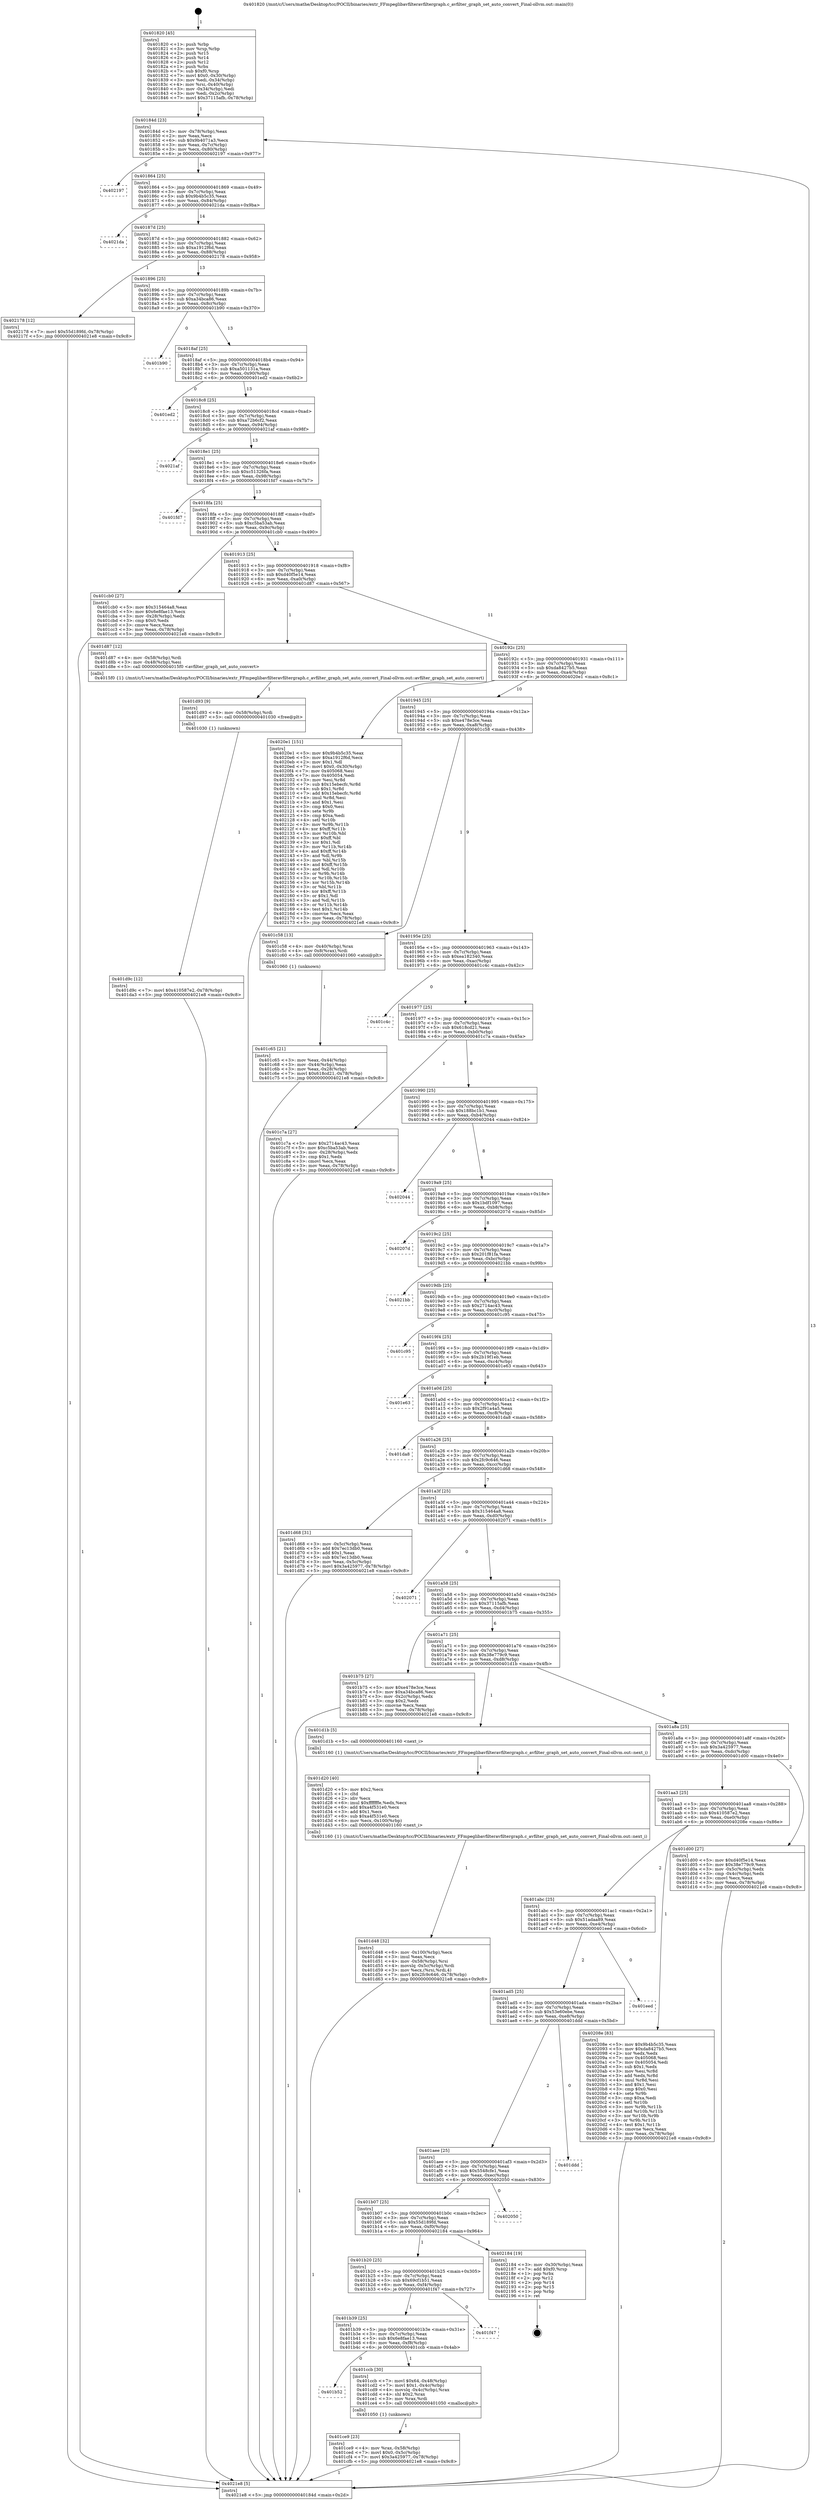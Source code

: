 digraph "0x401820" {
  label = "0x401820 (/mnt/c/Users/mathe/Desktop/tcc/POCII/binaries/extr_FFmpeglibavfilteravfiltergraph.c_avfilter_graph_set_auto_convert_Final-ollvm.out::main(0))"
  labelloc = "t"
  node[shape=record]

  Entry [label="",width=0.3,height=0.3,shape=circle,fillcolor=black,style=filled]
  "0x40184d" [label="{
     0x40184d [23]\l
     | [instrs]\l
     &nbsp;&nbsp;0x40184d \<+3\>: mov -0x78(%rbp),%eax\l
     &nbsp;&nbsp;0x401850 \<+2\>: mov %eax,%ecx\l
     &nbsp;&nbsp;0x401852 \<+6\>: sub $0x9b4071a3,%ecx\l
     &nbsp;&nbsp;0x401858 \<+3\>: mov %eax,-0x7c(%rbp)\l
     &nbsp;&nbsp;0x40185b \<+3\>: mov %ecx,-0x80(%rbp)\l
     &nbsp;&nbsp;0x40185e \<+6\>: je 0000000000402197 \<main+0x977\>\l
  }"]
  "0x402197" [label="{
     0x402197\l
  }", style=dashed]
  "0x401864" [label="{
     0x401864 [25]\l
     | [instrs]\l
     &nbsp;&nbsp;0x401864 \<+5\>: jmp 0000000000401869 \<main+0x49\>\l
     &nbsp;&nbsp;0x401869 \<+3\>: mov -0x7c(%rbp),%eax\l
     &nbsp;&nbsp;0x40186c \<+5\>: sub $0x9b4b5c35,%eax\l
     &nbsp;&nbsp;0x401871 \<+6\>: mov %eax,-0x84(%rbp)\l
     &nbsp;&nbsp;0x401877 \<+6\>: je 00000000004021da \<main+0x9ba\>\l
  }"]
  Exit [label="",width=0.3,height=0.3,shape=circle,fillcolor=black,style=filled,peripheries=2]
  "0x4021da" [label="{
     0x4021da\l
  }", style=dashed]
  "0x40187d" [label="{
     0x40187d [25]\l
     | [instrs]\l
     &nbsp;&nbsp;0x40187d \<+5\>: jmp 0000000000401882 \<main+0x62\>\l
     &nbsp;&nbsp;0x401882 \<+3\>: mov -0x7c(%rbp),%eax\l
     &nbsp;&nbsp;0x401885 \<+5\>: sub $0xa1912f6d,%eax\l
     &nbsp;&nbsp;0x40188a \<+6\>: mov %eax,-0x88(%rbp)\l
     &nbsp;&nbsp;0x401890 \<+6\>: je 0000000000402178 \<main+0x958\>\l
  }"]
  "0x401d9c" [label="{
     0x401d9c [12]\l
     | [instrs]\l
     &nbsp;&nbsp;0x401d9c \<+7\>: movl $0x410587e2,-0x78(%rbp)\l
     &nbsp;&nbsp;0x401da3 \<+5\>: jmp 00000000004021e8 \<main+0x9c8\>\l
  }"]
  "0x402178" [label="{
     0x402178 [12]\l
     | [instrs]\l
     &nbsp;&nbsp;0x402178 \<+7\>: movl $0x55d189fd,-0x78(%rbp)\l
     &nbsp;&nbsp;0x40217f \<+5\>: jmp 00000000004021e8 \<main+0x9c8\>\l
  }"]
  "0x401896" [label="{
     0x401896 [25]\l
     | [instrs]\l
     &nbsp;&nbsp;0x401896 \<+5\>: jmp 000000000040189b \<main+0x7b\>\l
     &nbsp;&nbsp;0x40189b \<+3\>: mov -0x7c(%rbp),%eax\l
     &nbsp;&nbsp;0x40189e \<+5\>: sub $0xa34bca86,%eax\l
     &nbsp;&nbsp;0x4018a3 \<+6\>: mov %eax,-0x8c(%rbp)\l
     &nbsp;&nbsp;0x4018a9 \<+6\>: je 0000000000401b90 \<main+0x370\>\l
  }"]
  "0x401d93" [label="{
     0x401d93 [9]\l
     | [instrs]\l
     &nbsp;&nbsp;0x401d93 \<+4\>: mov -0x58(%rbp),%rdi\l
     &nbsp;&nbsp;0x401d97 \<+5\>: call 0000000000401030 \<free@plt\>\l
     | [calls]\l
     &nbsp;&nbsp;0x401030 \{1\} (unknown)\l
  }"]
  "0x401b90" [label="{
     0x401b90\l
  }", style=dashed]
  "0x4018af" [label="{
     0x4018af [25]\l
     | [instrs]\l
     &nbsp;&nbsp;0x4018af \<+5\>: jmp 00000000004018b4 \<main+0x94\>\l
     &nbsp;&nbsp;0x4018b4 \<+3\>: mov -0x7c(%rbp),%eax\l
     &nbsp;&nbsp;0x4018b7 \<+5\>: sub $0xa501131a,%eax\l
     &nbsp;&nbsp;0x4018bc \<+6\>: mov %eax,-0x90(%rbp)\l
     &nbsp;&nbsp;0x4018c2 \<+6\>: je 0000000000401ed2 \<main+0x6b2\>\l
  }"]
  "0x401d48" [label="{
     0x401d48 [32]\l
     | [instrs]\l
     &nbsp;&nbsp;0x401d48 \<+6\>: mov -0x100(%rbp),%ecx\l
     &nbsp;&nbsp;0x401d4e \<+3\>: imul %eax,%ecx\l
     &nbsp;&nbsp;0x401d51 \<+4\>: mov -0x58(%rbp),%rsi\l
     &nbsp;&nbsp;0x401d55 \<+4\>: movslq -0x5c(%rbp),%rdi\l
     &nbsp;&nbsp;0x401d59 \<+3\>: mov %ecx,(%rsi,%rdi,4)\l
     &nbsp;&nbsp;0x401d5c \<+7\>: movl $0x2fc9c646,-0x78(%rbp)\l
     &nbsp;&nbsp;0x401d63 \<+5\>: jmp 00000000004021e8 \<main+0x9c8\>\l
  }"]
  "0x401ed2" [label="{
     0x401ed2\l
  }", style=dashed]
  "0x4018c8" [label="{
     0x4018c8 [25]\l
     | [instrs]\l
     &nbsp;&nbsp;0x4018c8 \<+5\>: jmp 00000000004018cd \<main+0xad\>\l
     &nbsp;&nbsp;0x4018cd \<+3\>: mov -0x7c(%rbp),%eax\l
     &nbsp;&nbsp;0x4018d0 \<+5\>: sub $0xa72b6cf2,%eax\l
     &nbsp;&nbsp;0x4018d5 \<+6\>: mov %eax,-0x94(%rbp)\l
     &nbsp;&nbsp;0x4018db \<+6\>: je 00000000004021af \<main+0x98f\>\l
  }"]
  "0x401d20" [label="{
     0x401d20 [40]\l
     | [instrs]\l
     &nbsp;&nbsp;0x401d20 \<+5\>: mov $0x2,%ecx\l
     &nbsp;&nbsp;0x401d25 \<+1\>: cltd\l
     &nbsp;&nbsp;0x401d26 \<+2\>: idiv %ecx\l
     &nbsp;&nbsp;0x401d28 \<+6\>: imul $0xfffffffe,%edx,%ecx\l
     &nbsp;&nbsp;0x401d2e \<+6\>: add $0xa4f531e0,%ecx\l
     &nbsp;&nbsp;0x401d34 \<+3\>: add $0x1,%ecx\l
     &nbsp;&nbsp;0x401d37 \<+6\>: sub $0xa4f531e0,%ecx\l
     &nbsp;&nbsp;0x401d3d \<+6\>: mov %ecx,-0x100(%rbp)\l
     &nbsp;&nbsp;0x401d43 \<+5\>: call 0000000000401160 \<next_i\>\l
     | [calls]\l
     &nbsp;&nbsp;0x401160 \{1\} (/mnt/c/Users/mathe/Desktop/tcc/POCII/binaries/extr_FFmpeglibavfilteravfiltergraph.c_avfilter_graph_set_auto_convert_Final-ollvm.out::next_i)\l
  }"]
  "0x4021af" [label="{
     0x4021af\l
  }", style=dashed]
  "0x4018e1" [label="{
     0x4018e1 [25]\l
     | [instrs]\l
     &nbsp;&nbsp;0x4018e1 \<+5\>: jmp 00000000004018e6 \<main+0xc6\>\l
     &nbsp;&nbsp;0x4018e6 \<+3\>: mov -0x7c(%rbp),%eax\l
     &nbsp;&nbsp;0x4018e9 \<+5\>: sub $0xc51326fa,%eax\l
     &nbsp;&nbsp;0x4018ee \<+6\>: mov %eax,-0x98(%rbp)\l
     &nbsp;&nbsp;0x4018f4 \<+6\>: je 0000000000401fd7 \<main+0x7b7\>\l
  }"]
  "0x401ce9" [label="{
     0x401ce9 [23]\l
     | [instrs]\l
     &nbsp;&nbsp;0x401ce9 \<+4\>: mov %rax,-0x58(%rbp)\l
     &nbsp;&nbsp;0x401ced \<+7\>: movl $0x0,-0x5c(%rbp)\l
     &nbsp;&nbsp;0x401cf4 \<+7\>: movl $0x3a425977,-0x78(%rbp)\l
     &nbsp;&nbsp;0x401cfb \<+5\>: jmp 00000000004021e8 \<main+0x9c8\>\l
  }"]
  "0x401fd7" [label="{
     0x401fd7\l
  }", style=dashed]
  "0x4018fa" [label="{
     0x4018fa [25]\l
     | [instrs]\l
     &nbsp;&nbsp;0x4018fa \<+5\>: jmp 00000000004018ff \<main+0xdf\>\l
     &nbsp;&nbsp;0x4018ff \<+3\>: mov -0x7c(%rbp),%eax\l
     &nbsp;&nbsp;0x401902 \<+5\>: sub $0xc5ba53ab,%eax\l
     &nbsp;&nbsp;0x401907 \<+6\>: mov %eax,-0x9c(%rbp)\l
     &nbsp;&nbsp;0x40190d \<+6\>: je 0000000000401cb0 \<main+0x490\>\l
  }"]
  "0x401b52" [label="{
     0x401b52\l
  }", style=dashed]
  "0x401cb0" [label="{
     0x401cb0 [27]\l
     | [instrs]\l
     &nbsp;&nbsp;0x401cb0 \<+5\>: mov $0x315464a8,%eax\l
     &nbsp;&nbsp;0x401cb5 \<+5\>: mov $0x6e8fae13,%ecx\l
     &nbsp;&nbsp;0x401cba \<+3\>: mov -0x28(%rbp),%edx\l
     &nbsp;&nbsp;0x401cbd \<+3\>: cmp $0x0,%edx\l
     &nbsp;&nbsp;0x401cc0 \<+3\>: cmove %ecx,%eax\l
     &nbsp;&nbsp;0x401cc3 \<+3\>: mov %eax,-0x78(%rbp)\l
     &nbsp;&nbsp;0x401cc6 \<+5\>: jmp 00000000004021e8 \<main+0x9c8\>\l
  }"]
  "0x401913" [label="{
     0x401913 [25]\l
     | [instrs]\l
     &nbsp;&nbsp;0x401913 \<+5\>: jmp 0000000000401918 \<main+0xf8\>\l
     &nbsp;&nbsp;0x401918 \<+3\>: mov -0x7c(%rbp),%eax\l
     &nbsp;&nbsp;0x40191b \<+5\>: sub $0xd40f5e14,%eax\l
     &nbsp;&nbsp;0x401920 \<+6\>: mov %eax,-0xa0(%rbp)\l
     &nbsp;&nbsp;0x401926 \<+6\>: je 0000000000401d87 \<main+0x567\>\l
  }"]
  "0x401ccb" [label="{
     0x401ccb [30]\l
     | [instrs]\l
     &nbsp;&nbsp;0x401ccb \<+7\>: movl $0x64,-0x48(%rbp)\l
     &nbsp;&nbsp;0x401cd2 \<+7\>: movl $0x1,-0x4c(%rbp)\l
     &nbsp;&nbsp;0x401cd9 \<+4\>: movslq -0x4c(%rbp),%rax\l
     &nbsp;&nbsp;0x401cdd \<+4\>: shl $0x2,%rax\l
     &nbsp;&nbsp;0x401ce1 \<+3\>: mov %rax,%rdi\l
     &nbsp;&nbsp;0x401ce4 \<+5\>: call 0000000000401050 \<malloc@plt\>\l
     | [calls]\l
     &nbsp;&nbsp;0x401050 \{1\} (unknown)\l
  }"]
  "0x401d87" [label="{
     0x401d87 [12]\l
     | [instrs]\l
     &nbsp;&nbsp;0x401d87 \<+4\>: mov -0x58(%rbp),%rdi\l
     &nbsp;&nbsp;0x401d8b \<+3\>: mov -0x48(%rbp),%esi\l
     &nbsp;&nbsp;0x401d8e \<+5\>: call 00000000004015f0 \<avfilter_graph_set_auto_convert\>\l
     | [calls]\l
     &nbsp;&nbsp;0x4015f0 \{1\} (/mnt/c/Users/mathe/Desktop/tcc/POCII/binaries/extr_FFmpeglibavfilteravfiltergraph.c_avfilter_graph_set_auto_convert_Final-ollvm.out::avfilter_graph_set_auto_convert)\l
  }"]
  "0x40192c" [label="{
     0x40192c [25]\l
     | [instrs]\l
     &nbsp;&nbsp;0x40192c \<+5\>: jmp 0000000000401931 \<main+0x111\>\l
     &nbsp;&nbsp;0x401931 \<+3\>: mov -0x7c(%rbp),%eax\l
     &nbsp;&nbsp;0x401934 \<+5\>: sub $0xda8427b5,%eax\l
     &nbsp;&nbsp;0x401939 \<+6\>: mov %eax,-0xa4(%rbp)\l
     &nbsp;&nbsp;0x40193f \<+6\>: je 00000000004020e1 \<main+0x8c1\>\l
  }"]
  "0x401b39" [label="{
     0x401b39 [25]\l
     | [instrs]\l
     &nbsp;&nbsp;0x401b39 \<+5\>: jmp 0000000000401b3e \<main+0x31e\>\l
     &nbsp;&nbsp;0x401b3e \<+3\>: mov -0x7c(%rbp),%eax\l
     &nbsp;&nbsp;0x401b41 \<+5\>: sub $0x6e8fae13,%eax\l
     &nbsp;&nbsp;0x401b46 \<+6\>: mov %eax,-0xf8(%rbp)\l
     &nbsp;&nbsp;0x401b4c \<+6\>: je 0000000000401ccb \<main+0x4ab\>\l
  }"]
  "0x4020e1" [label="{
     0x4020e1 [151]\l
     | [instrs]\l
     &nbsp;&nbsp;0x4020e1 \<+5\>: mov $0x9b4b5c35,%eax\l
     &nbsp;&nbsp;0x4020e6 \<+5\>: mov $0xa1912f6d,%ecx\l
     &nbsp;&nbsp;0x4020eb \<+2\>: mov $0x1,%dl\l
     &nbsp;&nbsp;0x4020ed \<+7\>: movl $0x0,-0x30(%rbp)\l
     &nbsp;&nbsp;0x4020f4 \<+7\>: mov 0x405068,%esi\l
     &nbsp;&nbsp;0x4020fb \<+7\>: mov 0x405054,%edi\l
     &nbsp;&nbsp;0x402102 \<+3\>: mov %esi,%r8d\l
     &nbsp;&nbsp;0x402105 \<+7\>: sub $0x15ebecfc,%r8d\l
     &nbsp;&nbsp;0x40210c \<+4\>: sub $0x1,%r8d\l
     &nbsp;&nbsp;0x402110 \<+7\>: add $0x15ebecfc,%r8d\l
     &nbsp;&nbsp;0x402117 \<+4\>: imul %r8d,%esi\l
     &nbsp;&nbsp;0x40211b \<+3\>: and $0x1,%esi\l
     &nbsp;&nbsp;0x40211e \<+3\>: cmp $0x0,%esi\l
     &nbsp;&nbsp;0x402121 \<+4\>: sete %r9b\l
     &nbsp;&nbsp;0x402125 \<+3\>: cmp $0xa,%edi\l
     &nbsp;&nbsp;0x402128 \<+4\>: setl %r10b\l
     &nbsp;&nbsp;0x40212c \<+3\>: mov %r9b,%r11b\l
     &nbsp;&nbsp;0x40212f \<+4\>: xor $0xff,%r11b\l
     &nbsp;&nbsp;0x402133 \<+3\>: mov %r10b,%bl\l
     &nbsp;&nbsp;0x402136 \<+3\>: xor $0xff,%bl\l
     &nbsp;&nbsp;0x402139 \<+3\>: xor $0x1,%dl\l
     &nbsp;&nbsp;0x40213c \<+3\>: mov %r11b,%r14b\l
     &nbsp;&nbsp;0x40213f \<+4\>: and $0xff,%r14b\l
     &nbsp;&nbsp;0x402143 \<+3\>: and %dl,%r9b\l
     &nbsp;&nbsp;0x402146 \<+3\>: mov %bl,%r15b\l
     &nbsp;&nbsp;0x402149 \<+4\>: and $0xff,%r15b\l
     &nbsp;&nbsp;0x40214d \<+3\>: and %dl,%r10b\l
     &nbsp;&nbsp;0x402150 \<+3\>: or %r9b,%r14b\l
     &nbsp;&nbsp;0x402153 \<+3\>: or %r10b,%r15b\l
     &nbsp;&nbsp;0x402156 \<+3\>: xor %r15b,%r14b\l
     &nbsp;&nbsp;0x402159 \<+3\>: or %bl,%r11b\l
     &nbsp;&nbsp;0x40215c \<+4\>: xor $0xff,%r11b\l
     &nbsp;&nbsp;0x402160 \<+3\>: or $0x1,%dl\l
     &nbsp;&nbsp;0x402163 \<+3\>: and %dl,%r11b\l
     &nbsp;&nbsp;0x402166 \<+3\>: or %r11b,%r14b\l
     &nbsp;&nbsp;0x402169 \<+4\>: test $0x1,%r14b\l
     &nbsp;&nbsp;0x40216d \<+3\>: cmovne %ecx,%eax\l
     &nbsp;&nbsp;0x402170 \<+3\>: mov %eax,-0x78(%rbp)\l
     &nbsp;&nbsp;0x402173 \<+5\>: jmp 00000000004021e8 \<main+0x9c8\>\l
  }"]
  "0x401945" [label="{
     0x401945 [25]\l
     | [instrs]\l
     &nbsp;&nbsp;0x401945 \<+5\>: jmp 000000000040194a \<main+0x12a\>\l
     &nbsp;&nbsp;0x40194a \<+3\>: mov -0x7c(%rbp),%eax\l
     &nbsp;&nbsp;0x40194d \<+5\>: sub $0xe478e3ce,%eax\l
     &nbsp;&nbsp;0x401952 \<+6\>: mov %eax,-0xa8(%rbp)\l
     &nbsp;&nbsp;0x401958 \<+6\>: je 0000000000401c58 \<main+0x438\>\l
  }"]
  "0x401f47" [label="{
     0x401f47\l
  }", style=dashed]
  "0x401c58" [label="{
     0x401c58 [13]\l
     | [instrs]\l
     &nbsp;&nbsp;0x401c58 \<+4\>: mov -0x40(%rbp),%rax\l
     &nbsp;&nbsp;0x401c5c \<+4\>: mov 0x8(%rax),%rdi\l
     &nbsp;&nbsp;0x401c60 \<+5\>: call 0000000000401060 \<atoi@plt\>\l
     | [calls]\l
     &nbsp;&nbsp;0x401060 \{1\} (unknown)\l
  }"]
  "0x40195e" [label="{
     0x40195e [25]\l
     | [instrs]\l
     &nbsp;&nbsp;0x40195e \<+5\>: jmp 0000000000401963 \<main+0x143\>\l
     &nbsp;&nbsp;0x401963 \<+3\>: mov -0x7c(%rbp),%eax\l
     &nbsp;&nbsp;0x401966 \<+5\>: sub $0xea182340,%eax\l
     &nbsp;&nbsp;0x40196b \<+6\>: mov %eax,-0xac(%rbp)\l
     &nbsp;&nbsp;0x401971 \<+6\>: je 0000000000401c4c \<main+0x42c\>\l
  }"]
  "0x401b20" [label="{
     0x401b20 [25]\l
     | [instrs]\l
     &nbsp;&nbsp;0x401b20 \<+5\>: jmp 0000000000401b25 \<main+0x305\>\l
     &nbsp;&nbsp;0x401b25 \<+3\>: mov -0x7c(%rbp),%eax\l
     &nbsp;&nbsp;0x401b28 \<+5\>: sub $0x69cf1b51,%eax\l
     &nbsp;&nbsp;0x401b2d \<+6\>: mov %eax,-0xf4(%rbp)\l
     &nbsp;&nbsp;0x401b33 \<+6\>: je 0000000000401f47 \<main+0x727\>\l
  }"]
  "0x401c4c" [label="{
     0x401c4c\l
  }", style=dashed]
  "0x401977" [label="{
     0x401977 [25]\l
     | [instrs]\l
     &nbsp;&nbsp;0x401977 \<+5\>: jmp 000000000040197c \<main+0x15c\>\l
     &nbsp;&nbsp;0x40197c \<+3\>: mov -0x7c(%rbp),%eax\l
     &nbsp;&nbsp;0x40197f \<+5\>: sub $0x618cd21,%eax\l
     &nbsp;&nbsp;0x401984 \<+6\>: mov %eax,-0xb0(%rbp)\l
     &nbsp;&nbsp;0x40198a \<+6\>: je 0000000000401c7a \<main+0x45a\>\l
  }"]
  "0x402184" [label="{
     0x402184 [19]\l
     | [instrs]\l
     &nbsp;&nbsp;0x402184 \<+3\>: mov -0x30(%rbp),%eax\l
     &nbsp;&nbsp;0x402187 \<+7\>: add $0xf0,%rsp\l
     &nbsp;&nbsp;0x40218e \<+1\>: pop %rbx\l
     &nbsp;&nbsp;0x40218f \<+2\>: pop %r12\l
     &nbsp;&nbsp;0x402191 \<+2\>: pop %r14\l
     &nbsp;&nbsp;0x402193 \<+2\>: pop %r15\l
     &nbsp;&nbsp;0x402195 \<+1\>: pop %rbp\l
     &nbsp;&nbsp;0x402196 \<+1\>: ret\l
  }"]
  "0x401c7a" [label="{
     0x401c7a [27]\l
     | [instrs]\l
     &nbsp;&nbsp;0x401c7a \<+5\>: mov $0x2714ac43,%eax\l
     &nbsp;&nbsp;0x401c7f \<+5\>: mov $0xc5ba53ab,%ecx\l
     &nbsp;&nbsp;0x401c84 \<+3\>: mov -0x28(%rbp),%edx\l
     &nbsp;&nbsp;0x401c87 \<+3\>: cmp $0x1,%edx\l
     &nbsp;&nbsp;0x401c8a \<+3\>: cmovl %ecx,%eax\l
     &nbsp;&nbsp;0x401c8d \<+3\>: mov %eax,-0x78(%rbp)\l
     &nbsp;&nbsp;0x401c90 \<+5\>: jmp 00000000004021e8 \<main+0x9c8\>\l
  }"]
  "0x401990" [label="{
     0x401990 [25]\l
     | [instrs]\l
     &nbsp;&nbsp;0x401990 \<+5\>: jmp 0000000000401995 \<main+0x175\>\l
     &nbsp;&nbsp;0x401995 \<+3\>: mov -0x7c(%rbp),%eax\l
     &nbsp;&nbsp;0x401998 \<+5\>: sub $0x188bc1b1,%eax\l
     &nbsp;&nbsp;0x40199d \<+6\>: mov %eax,-0xb4(%rbp)\l
     &nbsp;&nbsp;0x4019a3 \<+6\>: je 0000000000402044 \<main+0x824\>\l
  }"]
  "0x401b07" [label="{
     0x401b07 [25]\l
     | [instrs]\l
     &nbsp;&nbsp;0x401b07 \<+5\>: jmp 0000000000401b0c \<main+0x2ec\>\l
     &nbsp;&nbsp;0x401b0c \<+3\>: mov -0x7c(%rbp),%eax\l
     &nbsp;&nbsp;0x401b0f \<+5\>: sub $0x55d189fd,%eax\l
     &nbsp;&nbsp;0x401b14 \<+6\>: mov %eax,-0xf0(%rbp)\l
     &nbsp;&nbsp;0x401b1a \<+6\>: je 0000000000402184 \<main+0x964\>\l
  }"]
  "0x402044" [label="{
     0x402044\l
  }", style=dashed]
  "0x4019a9" [label="{
     0x4019a9 [25]\l
     | [instrs]\l
     &nbsp;&nbsp;0x4019a9 \<+5\>: jmp 00000000004019ae \<main+0x18e\>\l
     &nbsp;&nbsp;0x4019ae \<+3\>: mov -0x7c(%rbp),%eax\l
     &nbsp;&nbsp;0x4019b1 \<+5\>: sub $0x1bdf1097,%eax\l
     &nbsp;&nbsp;0x4019b6 \<+6\>: mov %eax,-0xb8(%rbp)\l
     &nbsp;&nbsp;0x4019bc \<+6\>: je 000000000040207d \<main+0x85d\>\l
  }"]
  "0x402050" [label="{
     0x402050\l
  }", style=dashed]
  "0x40207d" [label="{
     0x40207d\l
  }", style=dashed]
  "0x4019c2" [label="{
     0x4019c2 [25]\l
     | [instrs]\l
     &nbsp;&nbsp;0x4019c2 \<+5\>: jmp 00000000004019c7 \<main+0x1a7\>\l
     &nbsp;&nbsp;0x4019c7 \<+3\>: mov -0x7c(%rbp),%eax\l
     &nbsp;&nbsp;0x4019ca \<+5\>: sub $0x201f81fa,%eax\l
     &nbsp;&nbsp;0x4019cf \<+6\>: mov %eax,-0xbc(%rbp)\l
     &nbsp;&nbsp;0x4019d5 \<+6\>: je 00000000004021bb \<main+0x99b\>\l
  }"]
  "0x401aee" [label="{
     0x401aee [25]\l
     | [instrs]\l
     &nbsp;&nbsp;0x401aee \<+5\>: jmp 0000000000401af3 \<main+0x2d3\>\l
     &nbsp;&nbsp;0x401af3 \<+3\>: mov -0x7c(%rbp),%eax\l
     &nbsp;&nbsp;0x401af6 \<+5\>: sub $0x5548cfe1,%eax\l
     &nbsp;&nbsp;0x401afb \<+6\>: mov %eax,-0xec(%rbp)\l
     &nbsp;&nbsp;0x401b01 \<+6\>: je 0000000000402050 \<main+0x830\>\l
  }"]
  "0x4021bb" [label="{
     0x4021bb\l
  }", style=dashed]
  "0x4019db" [label="{
     0x4019db [25]\l
     | [instrs]\l
     &nbsp;&nbsp;0x4019db \<+5\>: jmp 00000000004019e0 \<main+0x1c0\>\l
     &nbsp;&nbsp;0x4019e0 \<+3\>: mov -0x7c(%rbp),%eax\l
     &nbsp;&nbsp;0x4019e3 \<+5\>: sub $0x2714ac43,%eax\l
     &nbsp;&nbsp;0x4019e8 \<+6\>: mov %eax,-0xc0(%rbp)\l
     &nbsp;&nbsp;0x4019ee \<+6\>: je 0000000000401c95 \<main+0x475\>\l
  }"]
  "0x401ddd" [label="{
     0x401ddd\l
  }", style=dashed]
  "0x401c95" [label="{
     0x401c95\l
  }", style=dashed]
  "0x4019f4" [label="{
     0x4019f4 [25]\l
     | [instrs]\l
     &nbsp;&nbsp;0x4019f4 \<+5\>: jmp 00000000004019f9 \<main+0x1d9\>\l
     &nbsp;&nbsp;0x4019f9 \<+3\>: mov -0x7c(%rbp),%eax\l
     &nbsp;&nbsp;0x4019fc \<+5\>: sub $0x2b19f1eb,%eax\l
     &nbsp;&nbsp;0x401a01 \<+6\>: mov %eax,-0xc4(%rbp)\l
     &nbsp;&nbsp;0x401a07 \<+6\>: je 0000000000401e63 \<main+0x643\>\l
  }"]
  "0x401ad5" [label="{
     0x401ad5 [25]\l
     | [instrs]\l
     &nbsp;&nbsp;0x401ad5 \<+5\>: jmp 0000000000401ada \<main+0x2ba\>\l
     &nbsp;&nbsp;0x401ada \<+3\>: mov -0x7c(%rbp),%eax\l
     &nbsp;&nbsp;0x401add \<+5\>: sub $0x53e60ebe,%eax\l
     &nbsp;&nbsp;0x401ae2 \<+6\>: mov %eax,-0xe8(%rbp)\l
     &nbsp;&nbsp;0x401ae8 \<+6\>: je 0000000000401ddd \<main+0x5bd\>\l
  }"]
  "0x401e63" [label="{
     0x401e63\l
  }", style=dashed]
  "0x401a0d" [label="{
     0x401a0d [25]\l
     | [instrs]\l
     &nbsp;&nbsp;0x401a0d \<+5\>: jmp 0000000000401a12 \<main+0x1f2\>\l
     &nbsp;&nbsp;0x401a12 \<+3\>: mov -0x7c(%rbp),%eax\l
     &nbsp;&nbsp;0x401a15 \<+5\>: sub $0x2f91a4a5,%eax\l
     &nbsp;&nbsp;0x401a1a \<+6\>: mov %eax,-0xc8(%rbp)\l
     &nbsp;&nbsp;0x401a20 \<+6\>: je 0000000000401da8 \<main+0x588\>\l
  }"]
  "0x401eed" [label="{
     0x401eed\l
  }", style=dashed]
  "0x401da8" [label="{
     0x401da8\l
  }", style=dashed]
  "0x401a26" [label="{
     0x401a26 [25]\l
     | [instrs]\l
     &nbsp;&nbsp;0x401a26 \<+5\>: jmp 0000000000401a2b \<main+0x20b\>\l
     &nbsp;&nbsp;0x401a2b \<+3\>: mov -0x7c(%rbp),%eax\l
     &nbsp;&nbsp;0x401a2e \<+5\>: sub $0x2fc9c646,%eax\l
     &nbsp;&nbsp;0x401a33 \<+6\>: mov %eax,-0xcc(%rbp)\l
     &nbsp;&nbsp;0x401a39 \<+6\>: je 0000000000401d68 \<main+0x548\>\l
  }"]
  "0x401abc" [label="{
     0x401abc [25]\l
     | [instrs]\l
     &nbsp;&nbsp;0x401abc \<+5\>: jmp 0000000000401ac1 \<main+0x2a1\>\l
     &nbsp;&nbsp;0x401ac1 \<+3\>: mov -0x7c(%rbp),%eax\l
     &nbsp;&nbsp;0x401ac4 \<+5\>: sub $0x51adaa89,%eax\l
     &nbsp;&nbsp;0x401ac9 \<+6\>: mov %eax,-0xe4(%rbp)\l
     &nbsp;&nbsp;0x401acf \<+6\>: je 0000000000401eed \<main+0x6cd\>\l
  }"]
  "0x401d68" [label="{
     0x401d68 [31]\l
     | [instrs]\l
     &nbsp;&nbsp;0x401d68 \<+3\>: mov -0x5c(%rbp),%eax\l
     &nbsp;&nbsp;0x401d6b \<+5\>: add $0x7ec13db0,%eax\l
     &nbsp;&nbsp;0x401d70 \<+3\>: add $0x1,%eax\l
     &nbsp;&nbsp;0x401d73 \<+5\>: sub $0x7ec13db0,%eax\l
     &nbsp;&nbsp;0x401d78 \<+3\>: mov %eax,-0x5c(%rbp)\l
     &nbsp;&nbsp;0x401d7b \<+7\>: movl $0x3a425977,-0x78(%rbp)\l
     &nbsp;&nbsp;0x401d82 \<+5\>: jmp 00000000004021e8 \<main+0x9c8\>\l
  }"]
  "0x401a3f" [label="{
     0x401a3f [25]\l
     | [instrs]\l
     &nbsp;&nbsp;0x401a3f \<+5\>: jmp 0000000000401a44 \<main+0x224\>\l
     &nbsp;&nbsp;0x401a44 \<+3\>: mov -0x7c(%rbp),%eax\l
     &nbsp;&nbsp;0x401a47 \<+5\>: sub $0x315464a8,%eax\l
     &nbsp;&nbsp;0x401a4c \<+6\>: mov %eax,-0xd0(%rbp)\l
     &nbsp;&nbsp;0x401a52 \<+6\>: je 0000000000402071 \<main+0x851\>\l
  }"]
  "0x40208e" [label="{
     0x40208e [83]\l
     | [instrs]\l
     &nbsp;&nbsp;0x40208e \<+5\>: mov $0x9b4b5c35,%eax\l
     &nbsp;&nbsp;0x402093 \<+5\>: mov $0xda8427b5,%ecx\l
     &nbsp;&nbsp;0x402098 \<+2\>: xor %edx,%edx\l
     &nbsp;&nbsp;0x40209a \<+7\>: mov 0x405068,%esi\l
     &nbsp;&nbsp;0x4020a1 \<+7\>: mov 0x405054,%edi\l
     &nbsp;&nbsp;0x4020a8 \<+3\>: sub $0x1,%edx\l
     &nbsp;&nbsp;0x4020ab \<+3\>: mov %esi,%r8d\l
     &nbsp;&nbsp;0x4020ae \<+3\>: add %edx,%r8d\l
     &nbsp;&nbsp;0x4020b1 \<+4\>: imul %r8d,%esi\l
     &nbsp;&nbsp;0x4020b5 \<+3\>: and $0x1,%esi\l
     &nbsp;&nbsp;0x4020b8 \<+3\>: cmp $0x0,%esi\l
     &nbsp;&nbsp;0x4020bb \<+4\>: sete %r9b\l
     &nbsp;&nbsp;0x4020bf \<+3\>: cmp $0xa,%edi\l
     &nbsp;&nbsp;0x4020c2 \<+4\>: setl %r10b\l
     &nbsp;&nbsp;0x4020c6 \<+3\>: mov %r9b,%r11b\l
     &nbsp;&nbsp;0x4020c9 \<+3\>: and %r10b,%r11b\l
     &nbsp;&nbsp;0x4020cc \<+3\>: xor %r10b,%r9b\l
     &nbsp;&nbsp;0x4020cf \<+3\>: or %r9b,%r11b\l
     &nbsp;&nbsp;0x4020d2 \<+4\>: test $0x1,%r11b\l
     &nbsp;&nbsp;0x4020d6 \<+3\>: cmovne %ecx,%eax\l
     &nbsp;&nbsp;0x4020d9 \<+3\>: mov %eax,-0x78(%rbp)\l
     &nbsp;&nbsp;0x4020dc \<+5\>: jmp 00000000004021e8 \<main+0x9c8\>\l
  }"]
  "0x402071" [label="{
     0x402071\l
  }", style=dashed]
  "0x401a58" [label="{
     0x401a58 [25]\l
     | [instrs]\l
     &nbsp;&nbsp;0x401a58 \<+5\>: jmp 0000000000401a5d \<main+0x23d\>\l
     &nbsp;&nbsp;0x401a5d \<+3\>: mov -0x7c(%rbp),%eax\l
     &nbsp;&nbsp;0x401a60 \<+5\>: sub $0x37115afb,%eax\l
     &nbsp;&nbsp;0x401a65 \<+6\>: mov %eax,-0xd4(%rbp)\l
     &nbsp;&nbsp;0x401a6b \<+6\>: je 0000000000401b75 \<main+0x355\>\l
  }"]
  "0x401aa3" [label="{
     0x401aa3 [25]\l
     | [instrs]\l
     &nbsp;&nbsp;0x401aa3 \<+5\>: jmp 0000000000401aa8 \<main+0x288\>\l
     &nbsp;&nbsp;0x401aa8 \<+3\>: mov -0x7c(%rbp),%eax\l
     &nbsp;&nbsp;0x401aab \<+5\>: sub $0x410587e2,%eax\l
     &nbsp;&nbsp;0x401ab0 \<+6\>: mov %eax,-0xe0(%rbp)\l
     &nbsp;&nbsp;0x401ab6 \<+6\>: je 000000000040208e \<main+0x86e\>\l
  }"]
  "0x401b75" [label="{
     0x401b75 [27]\l
     | [instrs]\l
     &nbsp;&nbsp;0x401b75 \<+5\>: mov $0xe478e3ce,%eax\l
     &nbsp;&nbsp;0x401b7a \<+5\>: mov $0xa34bca86,%ecx\l
     &nbsp;&nbsp;0x401b7f \<+3\>: mov -0x2c(%rbp),%edx\l
     &nbsp;&nbsp;0x401b82 \<+3\>: cmp $0x2,%edx\l
     &nbsp;&nbsp;0x401b85 \<+3\>: cmovne %ecx,%eax\l
     &nbsp;&nbsp;0x401b88 \<+3\>: mov %eax,-0x78(%rbp)\l
     &nbsp;&nbsp;0x401b8b \<+5\>: jmp 00000000004021e8 \<main+0x9c8\>\l
  }"]
  "0x401a71" [label="{
     0x401a71 [25]\l
     | [instrs]\l
     &nbsp;&nbsp;0x401a71 \<+5\>: jmp 0000000000401a76 \<main+0x256\>\l
     &nbsp;&nbsp;0x401a76 \<+3\>: mov -0x7c(%rbp),%eax\l
     &nbsp;&nbsp;0x401a79 \<+5\>: sub $0x38e779c9,%eax\l
     &nbsp;&nbsp;0x401a7e \<+6\>: mov %eax,-0xd8(%rbp)\l
     &nbsp;&nbsp;0x401a84 \<+6\>: je 0000000000401d1b \<main+0x4fb\>\l
  }"]
  "0x4021e8" [label="{
     0x4021e8 [5]\l
     | [instrs]\l
     &nbsp;&nbsp;0x4021e8 \<+5\>: jmp 000000000040184d \<main+0x2d\>\l
  }"]
  "0x401820" [label="{
     0x401820 [45]\l
     | [instrs]\l
     &nbsp;&nbsp;0x401820 \<+1\>: push %rbp\l
     &nbsp;&nbsp;0x401821 \<+3\>: mov %rsp,%rbp\l
     &nbsp;&nbsp;0x401824 \<+2\>: push %r15\l
     &nbsp;&nbsp;0x401826 \<+2\>: push %r14\l
     &nbsp;&nbsp;0x401828 \<+2\>: push %r12\l
     &nbsp;&nbsp;0x40182a \<+1\>: push %rbx\l
     &nbsp;&nbsp;0x40182b \<+7\>: sub $0xf0,%rsp\l
     &nbsp;&nbsp;0x401832 \<+7\>: movl $0x0,-0x30(%rbp)\l
     &nbsp;&nbsp;0x401839 \<+3\>: mov %edi,-0x34(%rbp)\l
     &nbsp;&nbsp;0x40183c \<+4\>: mov %rsi,-0x40(%rbp)\l
     &nbsp;&nbsp;0x401840 \<+3\>: mov -0x34(%rbp),%edi\l
     &nbsp;&nbsp;0x401843 \<+3\>: mov %edi,-0x2c(%rbp)\l
     &nbsp;&nbsp;0x401846 \<+7\>: movl $0x37115afb,-0x78(%rbp)\l
  }"]
  "0x401c65" [label="{
     0x401c65 [21]\l
     | [instrs]\l
     &nbsp;&nbsp;0x401c65 \<+3\>: mov %eax,-0x44(%rbp)\l
     &nbsp;&nbsp;0x401c68 \<+3\>: mov -0x44(%rbp),%eax\l
     &nbsp;&nbsp;0x401c6b \<+3\>: mov %eax,-0x28(%rbp)\l
     &nbsp;&nbsp;0x401c6e \<+7\>: movl $0x618cd21,-0x78(%rbp)\l
     &nbsp;&nbsp;0x401c75 \<+5\>: jmp 00000000004021e8 \<main+0x9c8\>\l
  }"]
  "0x401d00" [label="{
     0x401d00 [27]\l
     | [instrs]\l
     &nbsp;&nbsp;0x401d00 \<+5\>: mov $0xd40f5e14,%eax\l
     &nbsp;&nbsp;0x401d05 \<+5\>: mov $0x38e779c9,%ecx\l
     &nbsp;&nbsp;0x401d0a \<+3\>: mov -0x5c(%rbp),%edx\l
     &nbsp;&nbsp;0x401d0d \<+3\>: cmp -0x4c(%rbp),%edx\l
     &nbsp;&nbsp;0x401d10 \<+3\>: cmovl %ecx,%eax\l
     &nbsp;&nbsp;0x401d13 \<+3\>: mov %eax,-0x78(%rbp)\l
     &nbsp;&nbsp;0x401d16 \<+5\>: jmp 00000000004021e8 \<main+0x9c8\>\l
  }"]
  "0x401d1b" [label="{
     0x401d1b [5]\l
     | [instrs]\l
     &nbsp;&nbsp;0x401d1b \<+5\>: call 0000000000401160 \<next_i\>\l
     | [calls]\l
     &nbsp;&nbsp;0x401160 \{1\} (/mnt/c/Users/mathe/Desktop/tcc/POCII/binaries/extr_FFmpeglibavfilteravfiltergraph.c_avfilter_graph_set_auto_convert_Final-ollvm.out::next_i)\l
  }"]
  "0x401a8a" [label="{
     0x401a8a [25]\l
     | [instrs]\l
     &nbsp;&nbsp;0x401a8a \<+5\>: jmp 0000000000401a8f \<main+0x26f\>\l
     &nbsp;&nbsp;0x401a8f \<+3\>: mov -0x7c(%rbp),%eax\l
     &nbsp;&nbsp;0x401a92 \<+5\>: sub $0x3a425977,%eax\l
     &nbsp;&nbsp;0x401a97 \<+6\>: mov %eax,-0xdc(%rbp)\l
     &nbsp;&nbsp;0x401a9d \<+6\>: je 0000000000401d00 \<main+0x4e0\>\l
  }"]
  Entry -> "0x401820" [label=" 1"]
  "0x40184d" -> "0x402197" [label=" 0"]
  "0x40184d" -> "0x401864" [label=" 14"]
  "0x402184" -> Exit [label=" 1"]
  "0x401864" -> "0x4021da" [label=" 0"]
  "0x401864" -> "0x40187d" [label=" 14"]
  "0x402178" -> "0x4021e8" [label=" 1"]
  "0x40187d" -> "0x402178" [label=" 1"]
  "0x40187d" -> "0x401896" [label=" 13"]
  "0x4020e1" -> "0x4021e8" [label=" 1"]
  "0x401896" -> "0x401b90" [label=" 0"]
  "0x401896" -> "0x4018af" [label=" 13"]
  "0x40208e" -> "0x4021e8" [label=" 1"]
  "0x4018af" -> "0x401ed2" [label=" 0"]
  "0x4018af" -> "0x4018c8" [label=" 13"]
  "0x401d9c" -> "0x4021e8" [label=" 1"]
  "0x4018c8" -> "0x4021af" [label=" 0"]
  "0x4018c8" -> "0x4018e1" [label=" 13"]
  "0x401d93" -> "0x401d9c" [label=" 1"]
  "0x4018e1" -> "0x401fd7" [label=" 0"]
  "0x4018e1" -> "0x4018fa" [label=" 13"]
  "0x401d87" -> "0x401d93" [label=" 1"]
  "0x4018fa" -> "0x401cb0" [label=" 1"]
  "0x4018fa" -> "0x401913" [label=" 12"]
  "0x401d68" -> "0x4021e8" [label=" 1"]
  "0x401913" -> "0x401d87" [label=" 1"]
  "0x401913" -> "0x40192c" [label=" 11"]
  "0x401d48" -> "0x4021e8" [label=" 1"]
  "0x40192c" -> "0x4020e1" [label=" 1"]
  "0x40192c" -> "0x401945" [label=" 10"]
  "0x401d1b" -> "0x401d20" [label=" 1"]
  "0x401945" -> "0x401c58" [label=" 1"]
  "0x401945" -> "0x40195e" [label=" 9"]
  "0x401d00" -> "0x4021e8" [label=" 2"]
  "0x40195e" -> "0x401c4c" [label=" 0"]
  "0x40195e" -> "0x401977" [label=" 9"]
  "0x401ccb" -> "0x401ce9" [label=" 1"]
  "0x401977" -> "0x401c7a" [label=" 1"]
  "0x401977" -> "0x401990" [label=" 8"]
  "0x401b39" -> "0x401b52" [label=" 0"]
  "0x401990" -> "0x402044" [label=" 0"]
  "0x401990" -> "0x4019a9" [label=" 8"]
  "0x401d20" -> "0x401d48" [label=" 1"]
  "0x4019a9" -> "0x40207d" [label=" 0"]
  "0x4019a9" -> "0x4019c2" [label=" 8"]
  "0x401b20" -> "0x401b39" [label=" 1"]
  "0x4019c2" -> "0x4021bb" [label=" 0"]
  "0x4019c2" -> "0x4019db" [label=" 8"]
  "0x401ce9" -> "0x4021e8" [label=" 1"]
  "0x4019db" -> "0x401c95" [label=" 0"]
  "0x4019db" -> "0x4019f4" [label=" 8"]
  "0x401b07" -> "0x401b20" [label=" 1"]
  "0x4019f4" -> "0x401e63" [label=" 0"]
  "0x4019f4" -> "0x401a0d" [label=" 8"]
  "0x401b39" -> "0x401ccb" [label=" 1"]
  "0x401a0d" -> "0x401da8" [label=" 0"]
  "0x401a0d" -> "0x401a26" [label=" 8"]
  "0x401aee" -> "0x401b07" [label=" 2"]
  "0x401a26" -> "0x401d68" [label=" 1"]
  "0x401a26" -> "0x401a3f" [label=" 7"]
  "0x401b20" -> "0x401f47" [label=" 0"]
  "0x401a3f" -> "0x402071" [label=" 0"]
  "0x401a3f" -> "0x401a58" [label=" 7"]
  "0x401ad5" -> "0x401aee" [label=" 2"]
  "0x401a58" -> "0x401b75" [label=" 1"]
  "0x401a58" -> "0x401a71" [label=" 6"]
  "0x401b75" -> "0x4021e8" [label=" 1"]
  "0x401820" -> "0x40184d" [label=" 1"]
  "0x4021e8" -> "0x40184d" [label=" 13"]
  "0x401c58" -> "0x401c65" [label=" 1"]
  "0x401c65" -> "0x4021e8" [label=" 1"]
  "0x401c7a" -> "0x4021e8" [label=" 1"]
  "0x401cb0" -> "0x4021e8" [label=" 1"]
  "0x401b07" -> "0x402184" [label=" 1"]
  "0x401a71" -> "0x401d1b" [label=" 1"]
  "0x401a71" -> "0x401a8a" [label=" 5"]
  "0x401abc" -> "0x401ad5" [label=" 2"]
  "0x401a8a" -> "0x401d00" [label=" 2"]
  "0x401a8a" -> "0x401aa3" [label=" 3"]
  "0x401ad5" -> "0x401ddd" [label=" 0"]
  "0x401aa3" -> "0x40208e" [label=" 1"]
  "0x401aa3" -> "0x401abc" [label=" 2"]
  "0x401aee" -> "0x402050" [label=" 0"]
  "0x401abc" -> "0x401eed" [label=" 0"]
}
